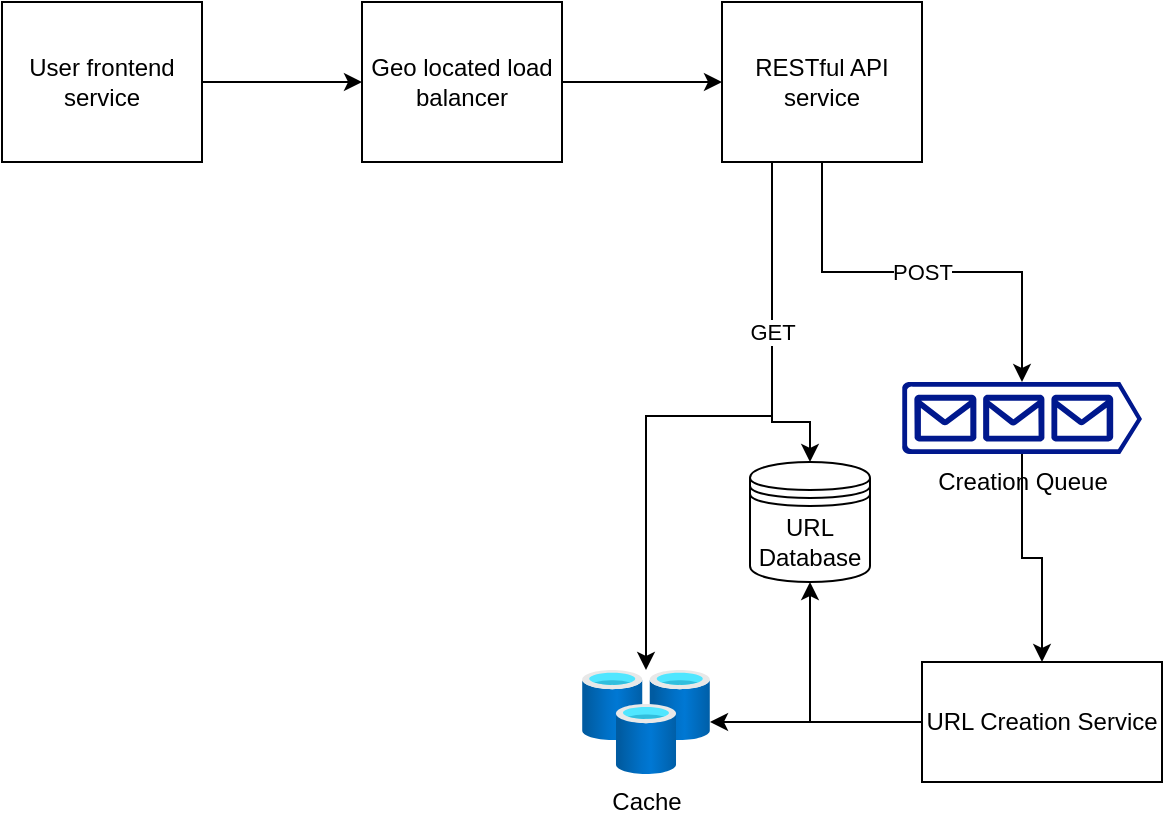 <mxfile version="27.1.1">
  <diagram name="Page-1" id="LE0PijslWb5b1zE0EbAd">
    <mxGraphModel dx="1042" dy="631" grid="1" gridSize="10" guides="1" tooltips="1" connect="1" arrows="1" fold="1" page="1" pageScale="1" pageWidth="827" pageHeight="1169" math="0" shadow="0">
      <root>
        <mxCell id="0" />
        <mxCell id="1" parent="0" />
        <mxCell id="ngdOXHzbLKuu0vALFX47-9" value="" style="edgeStyle=orthogonalEdgeStyle;rounded=0;orthogonalLoop=1;jettySize=auto;html=1;" parent="1" source="ngdOXHzbLKuu0vALFX47-1" target="ngdOXHzbLKuu0vALFX47-8" edge="1">
          <mxGeometry relative="1" as="geometry" />
        </mxCell>
        <mxCell id="ngdOXHzbLKuu0vALFX47-1" value="User frontend service" style="rounded=0;whiteSpace=wrap;html=1;" parent="1" vertex="1">
          <mxGeometry x="40" y="40" width="100" height="80" as="geometry" />
        </mxCell>
        <mxCell id="ngdOXHzbLKuu0vALFX47-11" value="" style="edgeStyle=orthogonalEdgeStyle;rounded=0;orthogonalLoop=1;jettySize=auto;html=1;" parent="1" source="ngdOXHzbLKuu0vALFX47-8" target="ngdOXHzbLKuu0vALFX47-10" edge="1">
          <mxGeometry relative="1" as="geometry" />
        </mxCell>
        <mxCell id="ngdOXHzbLKuu0vALFX47-8" value="Geo located load balancer" style="rounded=0;whiteSpace=wrap;html=1;" parent="1" vertex="1">
          <mxGeometry x="220" y="40" width="100" height="80" as="geometry" />
        </mxCell>
        <mxCell id="ngdOXHzbLKuu0vALFX47-13" value="POST" style="edgeStyle=orthogonalEdgeStyle;rounded=0;orthogonalLoop=1;jettySize=auto;html=1;entryX=0.5;entryY=0;entryDx=0;entryDy=0;entryPerimeter=0;" parent="1" source="ngdOXHzbLKuu0vALFX47-10" target="ngdOXHzbLKuu0vALFX47-14" edge="1">
          <mxGeometry relative="1" as="geometry">
            <mxPoint x="450" y="200" as="targetPoint" />
            <mxPoint as="offset" />
          </mxGeometry>
        </mxCell>
        <mxCell id="5BMN_fGrGqiE8TKxa8iL-5" style="edgeStyle=orthogonalEdgeStyle;rounded=0;orthogonalLoop=1;jettySize=auto;html=1;exitX=0.25;exitY=1;exitDx=0;exitDy=0;" edge="1" parent="1" source="ngdOXHzbLKuu0vALFX47-10" target="5BMN_fGrGqiE8TKxa8iL-3">
          <mxGeometry relative="1" as="geometry" />
        </mxCell>
        <mxCell id="5BMN_fGrGqiE8TKxa8iL-6" value="GET" style="edgeStyle=orthogonalEdgeStyle;rounded=0;orthogonalLoop=1;jettySize=auto;html=1;exitX=0.25;exitY=1;exitDx=0;exitDy=0;" edge="1" parent="1" source="ngdOXHzbLKuu0vALFX47-10" target="5BMN_fGrGqiE8TKxa8iL-1">
          <mxGeometry relative="1" as="geometry">
            <Array as="points">
              <mxPoint x="425" y="250" />
              <mxPoint x="444" y="250" />
            </Array>
          </mxGeometry>
        </mxCell>
        <mxCell id="ngdOXHzbLKuu0vALFX47-10" value="RESTful API service" style="rounded=0;whiteSpace=wrap;html=1;" parent="1" vertex="1">
          <mxGeometry x="400" y="40" width="100" height="80" as="geometry" />
        </mxCell>
        <mxCell id="ngdOXHzbLKuu0vALFX47-16" value="" style="edgeStyle=orthogonalEdgeStyle;rounded=0;orthogonalLoop=1;jettySize=auto;html=1;entryX=0.5;entryY=0;entryDx=0;entryDy=0;" parent="1" source="ngdOXHzbLKuu0vALFX47-14" target="ngdOXHzbLKuu0vALFX47-17" edge="1">
          <mxGeometry relative="1" as="geometry">
            <mxPoint x="550" y="334" as="targetPoint" />
          </mxGeometry>
        </mxCell>
        <mxCell id="ngdOXHzbLKuu0vALFX47-14" value="Creation Queue" style="sketch=0;aspect=fixed;pointerEvents=1;shadow=0;dashed=0;html=1;strokeColor=none;labelPosition=center;verticalLabelPosition=bottom;verticalAlign=top;align=center;fillColor=#00188D;shape=mxgraph.azure.queue_generic" parent="1" vertex="1">
          <mxGeometry x="490" y="230" width="120" height="36" as="geometry" />
        </mxCell>
        <mxCell id="5BMN_fGrGqiE8TKxa8iL-2" value="" style="edgeStyle=orthogonalEdgeStyle;rounded=0;orthogonalLoop=1;jettySize=auto;html=1;" edge="1" parent="1" source="ngdOXHzbLKuu0vALFX47-17" target="5BMN_fGrGqiE8TKxa8iL-1">
          <mxGeometry relative="1" as="geometry" />
        </mxCell>
        <mxCell id="5BMN_fGrGqiE8TKxa8iL-4" value="" style="edgeStyle=orthogonalEdgeStyle;rounded=0;orthogonalLoop=1;jettySize=auto;html=1;" edge="1" parent="1" source="ngdOXHzbLKuu0vALFX47-17" target="5BMN_fGrGqiE8TKxa8iL-3">
          <mxGeometry relative="1" as="geometry" />
        </mxCell>
        <mxCell id="ngdOXHzbLKuu0vALFX47-17" value="URL Creation Service" style="rounded=0;whiteSpace=wrap;html=1;" parent="1" vertex="1">
          <mxGeometry x="500" y="370" width="120" height="60" as="geometry" />
        </mxCell>
        <mxCell id="5BMN_fGrGqiE8TKxa8iL-1" value="URL Database" style="shape=datastore;whiteSpace=wrap;html=1;" vertex="1" parent="1">
          <mxGeometry x="414" y="270" width="60" height="60" as="geometry" />
        </mxCell>
        <mxCell id="5BMN_fGrGqiE8TKxa8iL-3" value="Cache" style="image;aspect=fixed;html=1;points=[];align=center;fontSize=12;image=img/lib/azure2/databases/Cache_Redis.svg;" vertex="1" parent="1">
          <mxGeometry x="330" y="374" width="64" height="52" as="geometry" />
        </mxCell>
      </root>
    </mxGraphModel>
  </diagram>
</mxfile>
